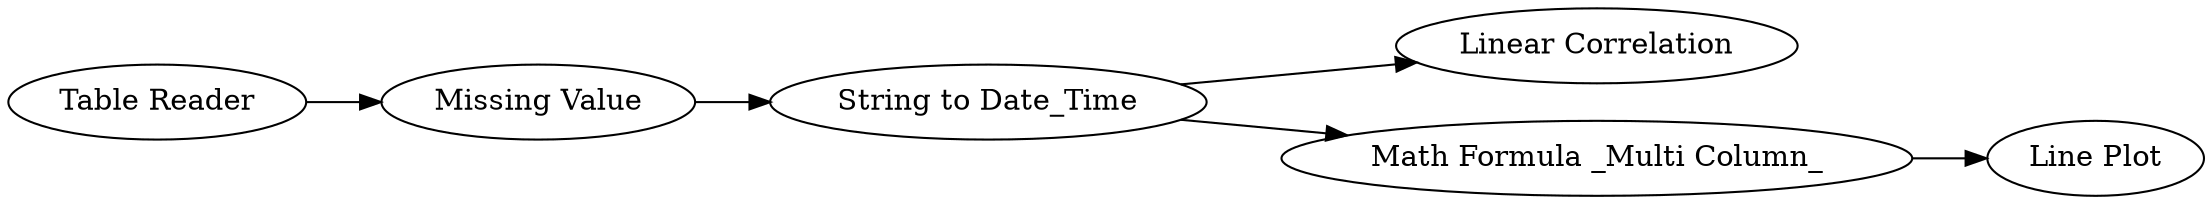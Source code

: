 digraph {
	1 [label="Table Reader"]
	2 [label="Missing Value"]
	3 [label="Linear Correlation"]
	4 [label="String to Date_Time"]
	5 [label="Line Plot"]
	6 [label="Math Formula _Multi Column_"]
	1 -> 2
	2 -> 4
	4 -> 3
	4 -> 6
	6 -> 5
	rankdir=LR
}
